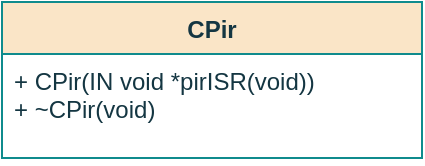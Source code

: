 <mxfile version="16.0.0" type="github" pages="2">
  <diagram id="TWfBG6paHgwE_CAJPIZ4" name="Class">
    <mxGraphModel dx="375" dy="212" grid="1" gridSize="10" guides="1" tooltips="1" connect="1" arrows="1" fold="1" page="1" pageScale="1" pageWidth="827" pageHeight="1169" math="0" shadow="0">
      <root>
        <mxCell id="0" />
        <mxCell id="1" parent="0" />
        <mxCell id="cH0eLoG-69Wfa-AFpxMm-3" value="CPir" style="swimlane;fontStyle=1;align=center;verticalAlign=top;childLayout=stackLayout;horizontal=1;startSize=26;horizontalStack=0;resizeParent=1;resizeParentMax=0;resizeLast=0;collapsible=1;marginBottom=0;fillColor=#FAE5C7;strokeColor=#0F8B8D;fontColor=#143642;" parent="1" vertex="1">
          <mxGeometry x="320" y="188" width="210" height="78" as="geometry" />
        </mxCell>
        <mxCell id="cH0eLoG-69Wfa-AFpxMm-6" value="+ CPir(IN void *pirISR(void))&#xa;+ ~CPir(void)&#xa;&#xa;&#xa; " style="text;strokeColor=none;fillColor=none;align=left;verticalAlign=top;spacingLeft=4;spacingRight=4;overflow=hidden;rotatable=0;points=[[0,0.5],[1,0.5]];portConstraint=eastwest;fontColor=#143642;" parent="cH0eLoG-69Wfa-AFpxMm-3" vertex="1">
          <mxGeometry y="26" width="210" height="52" as="geometry" />
        </mxCell>
      </root>
    </mxGraphModel>
  </diagram>
  <diagram id="EubKbIE0oCBdHCRkwixs" name="Constructor">
    <mxGraphModel dx="643" dy="364" grid="1" gridSize="10" guides="1" tooltips="1" connect="1" arrows="1" fold="1" page="1" pageScale="1" pageWidth="850" pageHeight="1100" math="0" shadow="0">
      <root>
        <mxCell id="gARFbOcgHYlfv7_gP0-p-0" />
        <mxCell id="gARFbOcgHYlfv7_gP0-p-1" parent="gARFbOcgHYlfv7_gP0-p-0" />
        <mxCell id="gARFbOcgHYlfv7_gP0-p-2" style="edgeStyle=orthogonalEdgeStyle;curved=0;rounded=1;sketch=0;orthogonalLoop=1;jettySize=auto;html=1;exitX=0.5;exitY=1;exitDx=0;exitDy=0;entryX=0.5;entryY=0;entryDx=0;entryDy=0;fontColor=#143642;strokeColor=#A8201A;fillColor=#FAE5C7;" parent="gARFbOcgHYlfv7_gP0-p-1" source="gARFbOcgHYlfv7_gP0-p-3" edge="1">
          <mxGeometry relative="1" as="geometry">
            <mxPoint x="435.26" y="120.0" as="targetPoint" />
          </mxGeometry>
        </mxCell>
        <mxCell id="gARFbOcgHYlfv7_gP0-p-3" value="&lt;div&gt;CPir&lt;/div&gt;&lt;div&gt;&lt;br&gt;&lt;/div&gt;&lt;div&gt;IN: *&lt;i&gt;&lt;span style=&quot;font-weight: normal&quot;&gt;pirISR()&lt;/span&gt;&lt;/i&gt; &lt;/div&gt;" style="ellipse;whiteSpace=wrap;html=1;fillColor=#FAE5C7;strokeColor=#0F8B8D;fontColor=#143642;fontStyle=1" parent="gARFbOcgHYlfv7_gP0-p-1" vertex="1">
          <mxGeometry x="360.26" y="30" width="150" height="60" as="geometry" />
        </mxCell>
        <mxCell id="gARFbOcgHYlfv7_gP0-p-4" style="edgeStyle=orthogonalEdgeStyle;curved=0;rounded=1;sketch=0;orthogonalLoop=1;jettySize=auto;html=1;exitX=0.5;exitY=1;exitDx=0;exitDy=0;entryX=0.5;entryY=0;entryDx=0;entryDy=0;fontColor=#143642;strokeColor=#A8201A;fillColor=#FAE5C7;" parent="gARFbOcgHYlfv7_gP0-p-1" source="gARFbOcgHYlfv7_gP0-p-5" edge="1" target="LV8X2QdvA9ExCRtLHR7V-0">
          <mxGeometry relative="1" as="geometry">
            <mxPoint x="435" y="200" as="targetPoint" />
          </mxGeometry>
        </mxCell>
        <mxCell id="gARFbOcgHYlfv7_gP0-p-5" value="&lt;b&gt;Insert&lt;/b&gt; PIR device driver" style="rounded=0;whiteSpace=wrap;html=1;sketch=0;fontColor=#143642;strokeColor=#0F8B8D;fillColor=#FAE5C7;" parent="gARFbOcgHYlfv7_gP0-p-1" vertex="1">
          <mxGeometry x="360.26" y="120" width="150" height="40" as="geometry" />
        </mxCell>
        <mxCell id="gARFbOcgHYlfv7_gP0-p-6" style="edgeStyle=orthogonalEdgeStyle;curved=0;rounded=1;sketch=0;orthogonalLoop=1;jettySize=auto;html=1;exitX=0.5;exitY=1;exitDx=0;exitDy=0;entryX=0.5;entryY=0;entryDx=0;entryDy=0;fontColor=#143642;strokeColor=#A8201A;fillColor=#FAE5C7;" parent="gARFbOcgHYlfv7_gP0-p-1" source="LV8X2QdvA9ExCRtLHR7V-0" target="gARFbOcgHYlfv7_gP0-p-8" edge="1">
          <mxGeometry relative="1" as="geometry">
            <mxPoint x="434.76" y="230" as="sourcePoint" />
          </mxGeometry>
        </mxCell>
        <mxCell id="gARFbOcgHYlfv7_gP0-p-8" value="End" style="ellipse;whiteSpace=wrap;html=1;fillColor=#FAE5C7;strokeColor=#0F8B8D;fontColor=#143642;fontStyle=1" parent="gARFbOcgHYlfv7_gP0-p-1" vertex="1">
          <mxGeometry x="406.14" y="250" width="58.25" height="40" as="geometry" />
        </mxCell>
        <mxCell id="LV8X2QdvA9ExCRtLHR7V-0" value="&lt;b&gt;Set ISR&lt;/b&gt; to *&lt;i&gt;pirISR()&lt;/i&gt;" style="rounded=0;whiteSpace=wrap;html=1;sketch=0;fontColor=#143642;strokeColor=#0F8B8D;fillColor=#FAE5C7;" parent="gARFbOcgHYlfv7_gP0-p-1" vertex="1">
          <mxGeometry x="360.26" y="180" width="150" height="40" as="geometry" />
        </mxCell>
        <mxCell id="Y4TFFLjypiq3IUlGHGo--0" value="function that will implement the &lt;b&gt;PIR ISR&lt;/b&gt;" style="shape=note;whiteSpace=wrap;html=1;backgroundOutline=1;darkOpacity=0.05;rounded=0;sketch=0;fontColor=#143642;strokeColor=#0F8B8D;fillColor=#FAE5C7;size=9;fontSize=10;align=center;horizontal=1;verticalAlign=middle;" parent="gARFbOcgHYlfv7_gP0-p-1" vertex="1">
          <mxGeometry x="190" y="80" width="110" height="50" as="geometry" />
        </mxCell>
        <mxCell id="Y4TFFLjypiq3IUlGHGo--1" value="" style="endArrow=none;dashed=1;html=1;rounded=1;sketch=0;fontColor=#143642;strokeColor=#A8201A;fillColor=#FAE5C7;curved=0;exitX=0;exitY=0;exitDx=110;exitDy=29.5;exitPerimeter=0;entryX=0;entryY=1;entryDx=0;entryDy=0;" parent="gARFbOcgHYlfv7_gP0-p-1" source="Y4TFFLjypiq3IUlGHGo--0" target="gARFbOcgHYlfv7_gP0-p-3" edge="1">
          <mxGeometry width="50" height="50" relative="1" as="geometry">
            <mxPoint x="310.19" y="90.0" as="sourcePoint" />
            <mxPoint x="330.19" y="120" as="targetPoint" />
          </mxGeometry>
        </mxCell>
        <mxCell id="jg5DfZLlj7k6wXaWBkHM-0" style="edgeStyle=orthogonalEdgeStyle;curved=0;rounded=1;sketch=0;orthogonalLoop=1;jettySize=auto;html=1;exitX=0.5;exitY=1;exitDx=0;exitDy=0;entryX=0.5;entryY=0;entryDx=0;entryDy=0;fontColor=#143642;strokeColor=#A8201A;fillColor=#FAE5C7;" parent="gARFbOcgHYlfv7_gP0-p-1" source="jg5DfZLlj7k6wXaWBkHM-1" edge="1">
          <mxGeometry relative="1" as="geometry">
            <mxPoint x="645" y="120.0" as="targetPoint" />
          </mxGeometry>
        </mxCell>
        <mxCell id="jg5DfZLlj7k6wXaWBkHM-1" value="&lt;div&gt;~CPir&lt;/div&gt;" style="ellipse;whiteSpace=wrap;html=1;fillColor=#FAE5C7;strokeColor=#0F8B8D;fontColor=#143642;fontStyle=1" parent="gARFbOcgHYlfv7_gP0-p-1" vertex="1">
          <mxGeometry x="585" y="30" width="120" height="60" as="geometry" />
        </mxCell>
        <mxCell id="jg5DfZLlj7k6wXaWBkHM-2" value="&lt;b&gt;Remove&lt;/b&gt; PIR device driver" style="rounded=0;whiteSpace=wrap;html=1;sketch=0;fontColor=#143642;strokeColor=#0F8B8D;fillColor=#FAE5C7;" parent="gARFbOcgHYlfv7_gP0-p-1" vertex="1">
          <mxGeometry x="570" y="180" width="150" height="40" as="geometry" />
        </mxCell>
        <mxCell id="jg5DfZLlj7k6wXaWBkHM-3" style="edgeStyle=orthogonalEdgeStyle;curved=0;rounded=1;sketch=0;orthogonalLoop=1;jettySize=auto;html=1;exitX=0.5;exitY=1;exitDx=0;exitDy=0;entryX=0.5;entryY=0;entryDx=0;entryDy=0;fontColor=#143642;strokeColor=#A8201A;fillColor=#FAE5C7;" parent="gARFbOcgHYlfv7_gP0-p-1" target="jg5DfZLlj7k6wXaWBkHM-4" edge="1">
          <mxGeometry relative="1" as="geometry">
            <mxPoint x="645" y="220" as="sourcePoint" />
          </mxGeometry>
        </mxCell>
        <mxCell id="jg5DfZLlj7k6wXaWBkHM-4" value="End" style="ellipse;whiteSpace=wrap;html=1;fillColor=#FAE5C7;strokeColor=#0F8B8D;fontColor=#143642;fontStyle=1" parent="gARFbOcgHYlfv7_gP0-p-1" vertex="1">
          <mxGeometry x="615.88" y="250" width="58.25" height="40" as="geometry" />
        </mxCell>
        <mxCell id="jg5DfZLlj7k6wXaWBkHM-5" style="edgeStyle=orthogonalEdgeStyle;rounded=1;orthogonalLoop=1;jettySize=auto;html=1;exitX=0.5;exitY=1;exitDx=0;exitDy=0;entryX=0.5;entryY=0;entryDx=0;entryDy=0;strokeColor=#A8201A;" parent="gARFbOcgHYlfv7_gP0-p-1" source="jg5DfZLlj7k6wXaWBkHM-6" target="jg5DfZLlj7k6wXaWBkHM-2" edge="1">
          <mxGeometry relative="1" as="geometry" />
        </mxCell>
        <mxCell id="jg5DfZLlj7k6wXaWBkHM-6" value="&lt;b&gt;Disable ISR&lt;/b&gt;&lt;i&gt;&lt;/i&gt;" style="rounded=0;whiteSpace=wrap;html=1;sketch=0;fontColor=#143642;strokeColor=#0F8B8D;fillColor=#FAE5C7;" parent="gARFbOcgHYlfv7_gP0-p-1" vertex="1">
          <mxGeometry x="570" y="120" width="150" height="40" as="geometry" />
        </mxCell>
      </root>
    </mxGraphModel>
  </diagram>
</mxfile>
